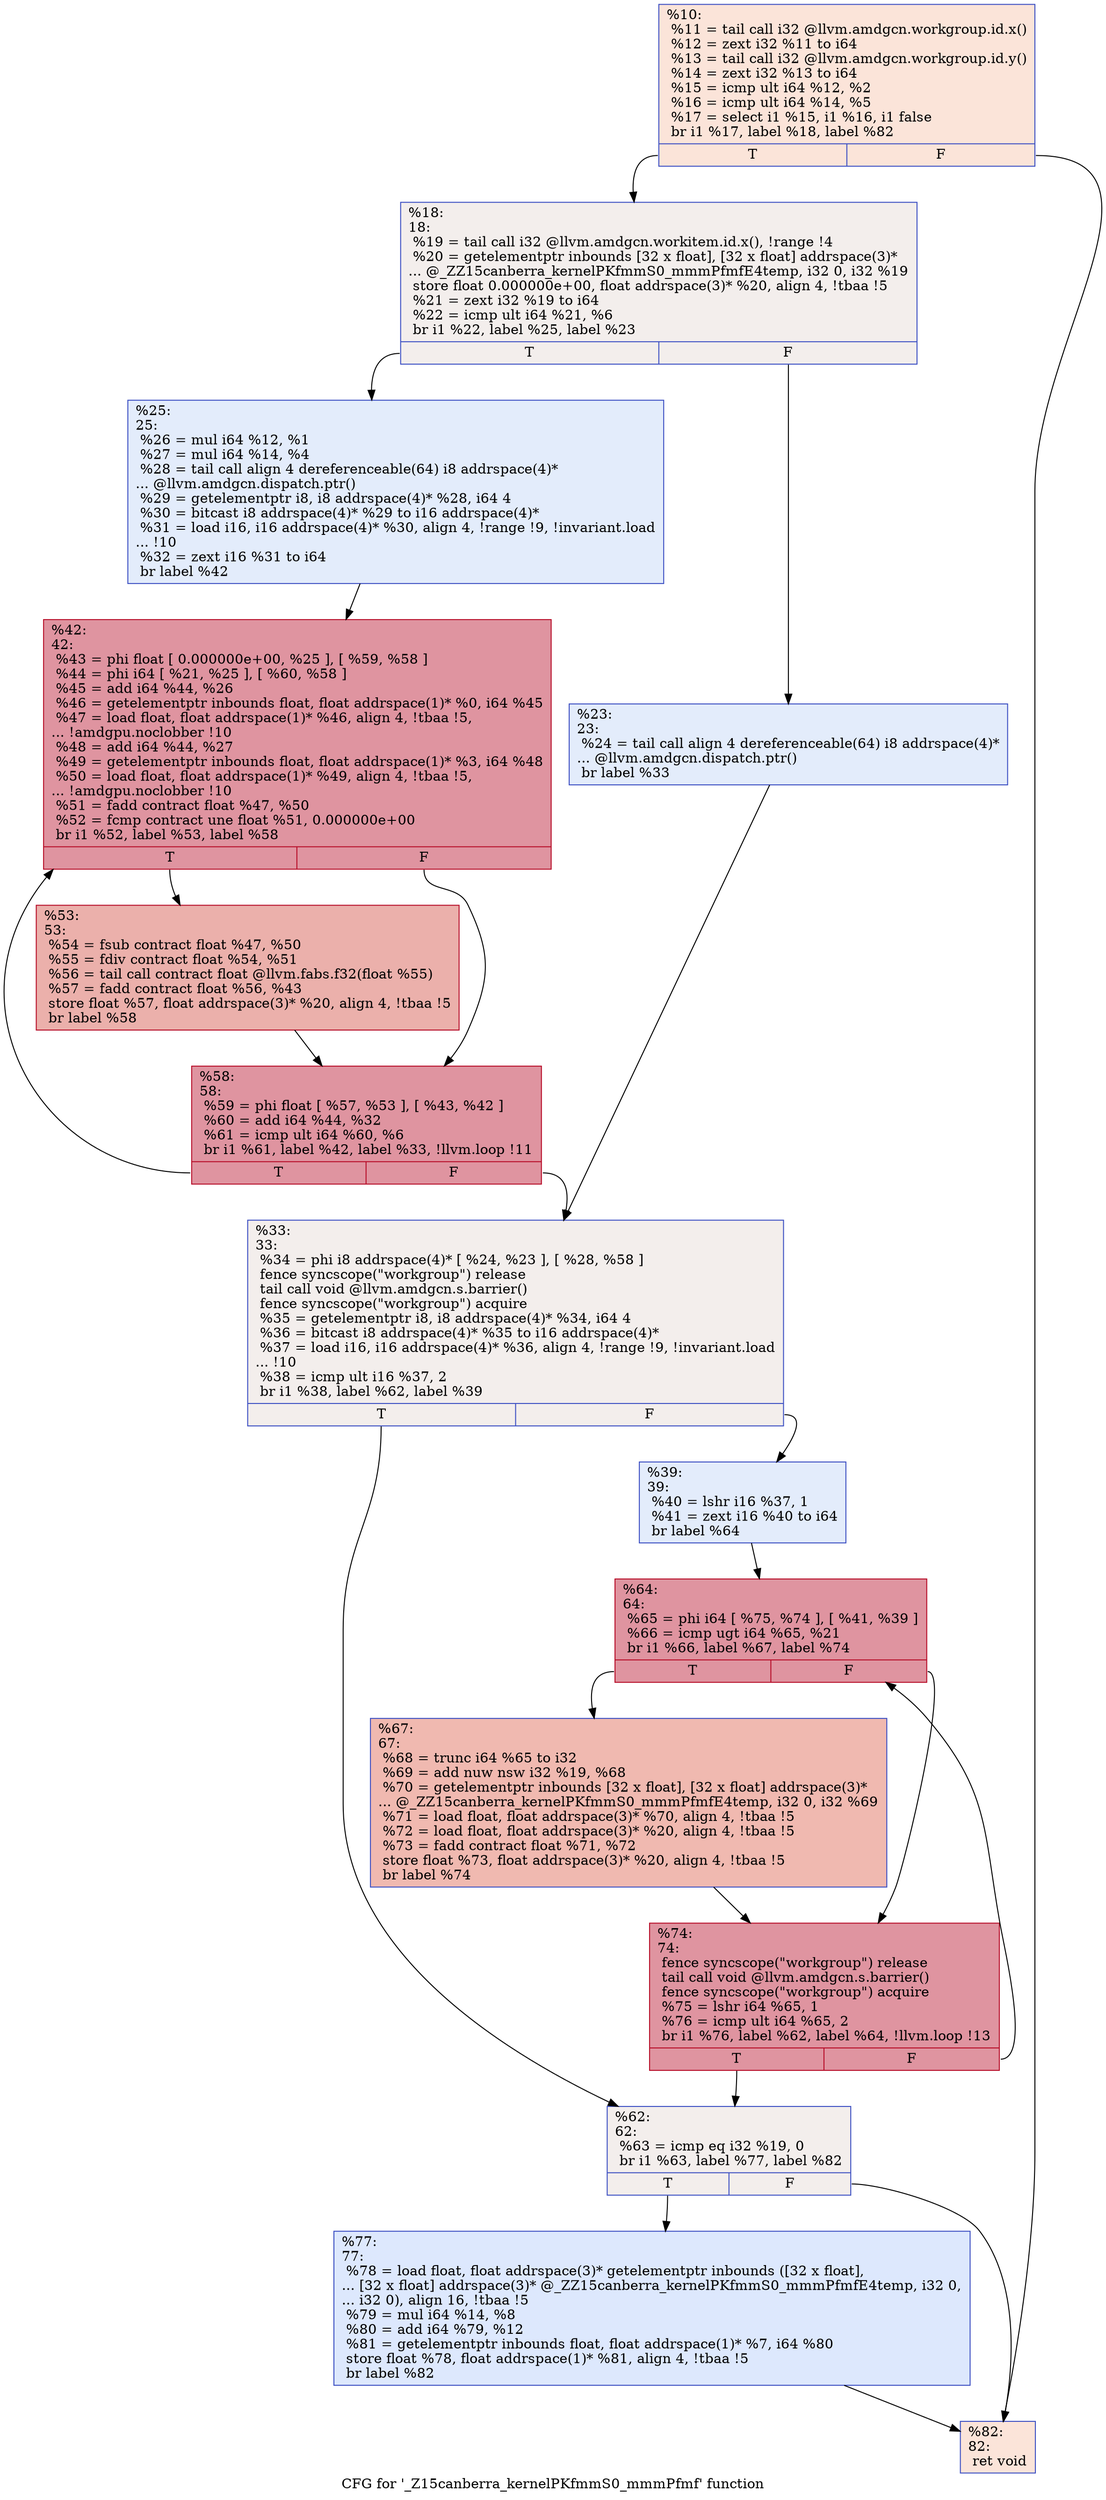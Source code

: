 digraph "CFG for '_Z15canberra_kernelPKfmmS0_mmmPfmf' function" {
	label="CFG for '_Z15canberra_kernelPKfmmS0_mmmPfmf' function";

	Node0x5ed5770 [shape=record,color="#3d50c3ff", style=filled, fillcolor="#f5c1a970",label="{%10:\l  %11 = tail call i32 @llvm.amdgcn.workgroup.id.x()\l  %12 = zext i32 %11 to i64\l  %13 = tail call i32 @llvm.amdgcn.workgroup.id.y()\l  %14 = zext i32 %13 to i64\l  %15 = icmp ult i64 %12, %2\l  %16 = icmp ult i64 %14, %5\l  %17 = select i1 %15, i1 %16, i1 false\l  br i1 %17, label %18, label %82\l|{<s0>T|<s1>F}}"];
	Node0x5ed5770:s0 -> Node0x5ed5480;
	Node0x5ed5770:s1 -> Node0x5ed6c70;
	Node0x5ed5480 [shape=record,color="#3d50c3ff", style=filled, fillcolor="#e3d9d370",label="{%18:\l18:                                               \l  %19 = tail call i32 @llvm.amdgcn.workitem.id.x(), !range !4\l  %20 = getelementptr inbounds [32 x float], [32 x float] addrspace(3)*\l... @_ZZ15canberra_kernelPKfmmS0_mmmPfmfE4temp, i32 0, i32 %19\l  store float 0.000000e+00, float addrspace(3)* %20, align 4, !tbaa !5\l  %21 = zext i32 %19 to i64\l  %22 = icmp ult i64 %21, %6\l  br i1 %22, label %25, label %23\l|{<s0>T|<s1>F}}"];
	Node0x5ed5480:s0 -> Node0x5ed8970;
	Node0x5ed5480:s1 -> Node0x5ed8a00;
	Node0x5ed8a00 [shape=record,color="#3d50c3ff", style=filled, fillcolor="#bfd3f670",label="{%23:\l23:                                               \l  %24 = tail call align 4 dereferenceable(64) i8 addrspace(4)*\l... @llvm.amdgcn.dispatch.ptr()\l  br label %33\l}"];
	Node0x5ed8a00 -> Node0x5ed8cf0;
	Node0x5ed8970 [shape=record,color="#3d50c3ff", style=filled, fillcolor="#bfd3f670",label="{%25:\l25:                                               \l  %26 = mul i64 %12, %1\l  %27 = mul i64 %14, %4\l  %28 = tail call align 4 dereferenceable(64) i8 addrspace(4)*\l... @llvm.amdgcn.dispatch.ptr()\l  %29 = getelementptr i8, i8 addrspace(4)* %28, i64 4\l  %30 = bitcast i8 addrspace(4)* %29 to i16 addrspace(4)*\l  %31 = load i16, i16 addrspace(4)* %30, align 4, !range !9, !invariant.load\l... !10\l  %32 = zext i16 %31 to i64\l  br label %42\l}"];
	Node0x5ed8970 -> Node0x5ed6460;
	Node0x5ed8cf0 [shape=record,color="#3d50c3ff", style=filled, fillcolor="#e3d9d370",label="{%33:\l33:                                               \l  %34 = phi i8 addrspace(4)* [ %24, %23 ], [ %28, %58 ]\l  fence syncscope(\"workgroup\") release\l  tail call void @llvm.amdgcn.s.barrier()\l  fence syncscope(\"workgroup\") acquire\l  %35 = getelementptr i8, i8 addrspace(4)* %34, i64 4\l  %36 = bitcast i8 addrspace(4)* %35 to i16 addrspace(4)*\l  %37 = load i16, i16 addrspace(4)* %36, align 4, !range !9, !invariant.load\l... !10\l  %38 = icmp ult i16 %37, 2\l  br i1 %38, label %62, label %39\l|{<s0>T|<s1>F}}"];
	Node0x5ed8cf0:s0 -> Node0x5eda970;
	Node0x5ed8cf0:s1 -> Node0x5edaa00;
	Node0x5edaa00 [shape=record,color="#3d50c3ff", style=filled, fillcolor="#bfd3f670",label="{%39:\l39:                                               \l  %40 = lshr i16 %37, 1\l  %41 = zext i16 %40 to i64\l  br label %64\l}"];
	Node0x5edaa00 -> Node0x5edac70;
	Node0x5ed6460 [shape=record,color="#b70d28ff", style=filled, fillcolor="#b70d2870",label="{%42:\l42:                                               \l  %43 = phi float [ 0.000000e+00, %25 ], [ %59, %58 ]\l  %44 = phi i64 [ %21, %25 ], [ %60, %58 ]\l  %45 = add i64 %44, %26\l  %46 = getelementptr inbounds float, float addrspace(1)* %0, i64 %45\l  %47 = load float, float addrspace(1)* %46, align 4, !tbaa !5,\l... !amdgpu.noclobber !10\l  %48 = add i64 %44, %27\l  %49 = getelementptr inbounds float, float addrspace(1)* %3, i64 %48\l  %50 = load float, float addrspace(1)* %49, align 4, !tbaa !5,\l... !amdgpu.noclobber !10\l  %51 = fadd contract float %47, %50\l  %52 = fcmp contract une float %51, 0.000000e+00\l  br i1 %52, label %53, label %58\l|{<s0>T|<s1>F}}"];
	Node0x5ed6460:s0 -> Node0x5edba80;
	Node0x5ed6460:s1 -> Node0x5ed9700;
	Node0x5edba80 [shape=record,color="#b70d28ff", style=filled, fillcolor="#d24b4070",label="{%53:\l53:                                               \l  %54 = fsub contract float %47, %50\l  %55 = fdiv contract float %54, %51\l  %56 = tail call contract float @llvm.fabs.f32(float %55)\l  %57 = fadd contract float %56, %43\l  store float %57, float addrspace(3)* %20, align 4, !tbaa !5\l  br label %58\l}"];
	Node0x5edba80 -> Node0x5ed9700;
	Node0x5ed9700 [shape=record,color="#b70d28ff", style=filled, fillcolor="#b70d2870",label="{%58:\l58:                                               \l  %59 = phi float [ %57, %53 ], [ %43, %42 ]\l  %60 = add i64 %44, %32\l  %61 = icmp ult i64 %60, %6\l  br i1 %61, label %42, label %33, !llvm.loop !11\l|{<s0>T|<s1>F}}"];
	Node0x5ed9700:s0 -> Node0x5ed6460;
	Node0x5ed9700:s1 -> Node0x5ed8cf0;
	Node0x5eda970 [shape=record,color="#3d50c3ff", style=filled, fillcolor="#e3d9d370",label="{%62:\l62:                                               \l  %63 = icmp eq i32 %19, 0\l  br i1 %63, label %77, label %82\l|{<s0>T|<s1>F}}"];
	Node0x5eda970:s0 -> Node0x5edc3e0;
	Node0x5eda970:s1 -> Node0x5ed6c70;
	Node0x5edac70 [shape=record,color="#b70d28ff", style=filled, fillcolor="#b70d2870",label="{%64:\l64:                                               \l  %65 = phi i64 [ %75, %74 ], [ %41, %39 ]\l  %66 = icmp ugt i64 %65, %21\l  br i1 %66, label %67, label %74\l|{<s0>T|<s1>F}}"];
	Node0x5edac70:s0 -> Node0x5edc8f0;
	Node0x5edac70:s1 -> Node0x5ed94f0;
	Node0x5edc8f0 [shape=record,color="#3d50c3ff", style=filled, fillcolor="#de614d70",label="{%67:\l67:                                               \l  %68 = trunc i64 %65 to i32\l  %69 = add nuw nsw i32 %19, %68\l  %70 = getelementptr inbounds [32 x float], [32 x float] addrspace(3)*\l... @_ZZ15canberra_kernelPKfmmS0_mmmPfmfE4temp, i32 0, i32 %69\l  %71 = load float, float addrspace(3)* %70, align 4, !tbaa !5\l  %72 = load float, float addrspace(3)* %20, align 4, !tbaa !5\l  %73 = fadd contract float %71, %72\l  store float %73, float addrspace(3)* %20, align 4, !tbaa !5\l  br label %74\l}"];
	Node0x5edc8f0 -> Node0x5ed94f0;
	Node0x5ed94f0 [shape=record,color="#b70d28ff", style=filled, fillcolor="#b70d2870",label="{%74:\l74:                                               \l  fence syncscope(\"workgroup\") release\l  tail call void @llvm.amdgcn.s.barrier()\l  fence syncscope(\"workgroup\") acquire\l  %75 = lshr i64 %65, 1\l  %76 = icmp ult i64 %65, 2\l  br i1 %76, label %62, label %64, !llvm.loop !13\l|{<s0>T|<s1>F}}"];
	Node0x5ed94f0:s0 -> Node0x5eda970;
	Node0x5ed94f0:s1 -> Node0x5edac70;
	Node0x5edc3e0 [shape=record,color="#3d50c3ff", style=filled, fillcolor="#b2ccfb70",label="{%77:\l77:                                               \l  %78 = load float, float addrspace(3)* getelementptr inbounds ([32 x float],\l... [32 x float] addrspace(3)* @_ZZ15canberra_kernelPKfmmS0_mmmPfmfE4temp, i32 0,\l... i32 0), align 16, !tbaa !5\l  %79 = mul i64 %14, %8\l  %80 = add i64 %79, %12\l  %81 = getelementptr inbounds float, float addrspace(1)* %7, i64 %80\l  store float %78, float addrspace(1)* %81, align 4, !tbaa !5\l  br label %82\l}"];
	Node0x5edc3e0 -> Node0x5ed6c70;
	Node0x5ed6c70 [shape=record,color="#3d50c3ff", style=filled, fillcolor="#f5c1a970",label="{%82:\l82:                                               \l  ret void\l}"];
}
